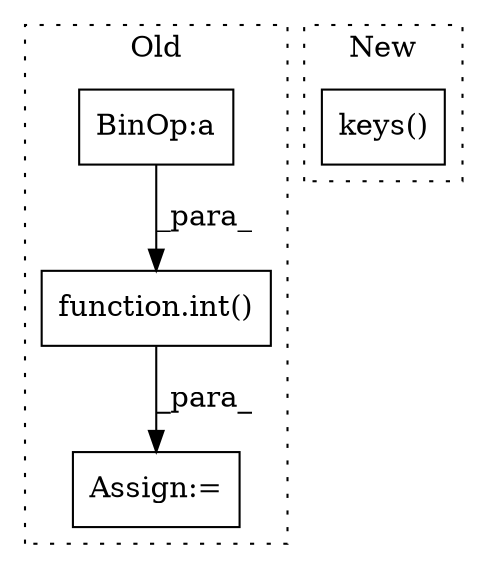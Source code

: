 digraph G {
subgraph cluster0 {
1 [label="function.int()" a="75" s="5057,5090" l="4,1" shape="box"];
3 [label="Assign:=" a="68" s="5054" l="3" shape="box"];
4 [label="BinOp:a" a="82" s="5078" l="3" shape="box"];
label = "Old";
style="dotted";
}
subgraph cluster1 {
2 [label="keys()" a="75" s="5529" l="24" shape="box"];
label = "New";
style="dotted";
}
1 -> 3 [label="_para_"];
4 -> 1 [label="_para_"];
}